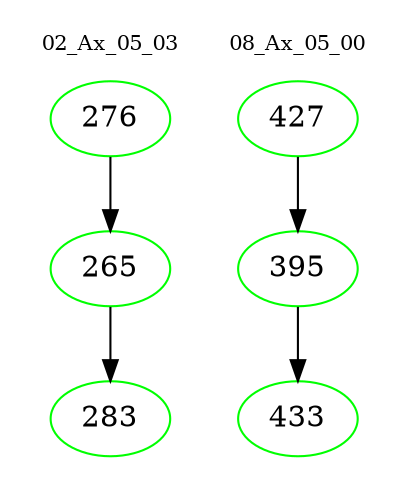 digraph{
subgraph cluster_0 {
color = white
label = "02_Ax_05_03";
fontsize=10;
T0_276 [label="276", color="green"]
T0_276 -> T0_265 [color="black"]
T0_265 [label="265", color="green"]
T0_265 -> T0_283 [color="black"]
T0_283 [label="283", color="green"]
}
subgraph cluster_1 {
color = white
label = "08_Ax_05_00";
fontsize=10;
T1_427 [label="427", color="green"]
T1_427 -> T1_395 [color="black"]
T1_395 [label="395", color="green"]
T1_395 -> T1_433 [color="black"]
T1_433 [label="433", color="green"]
}
}
